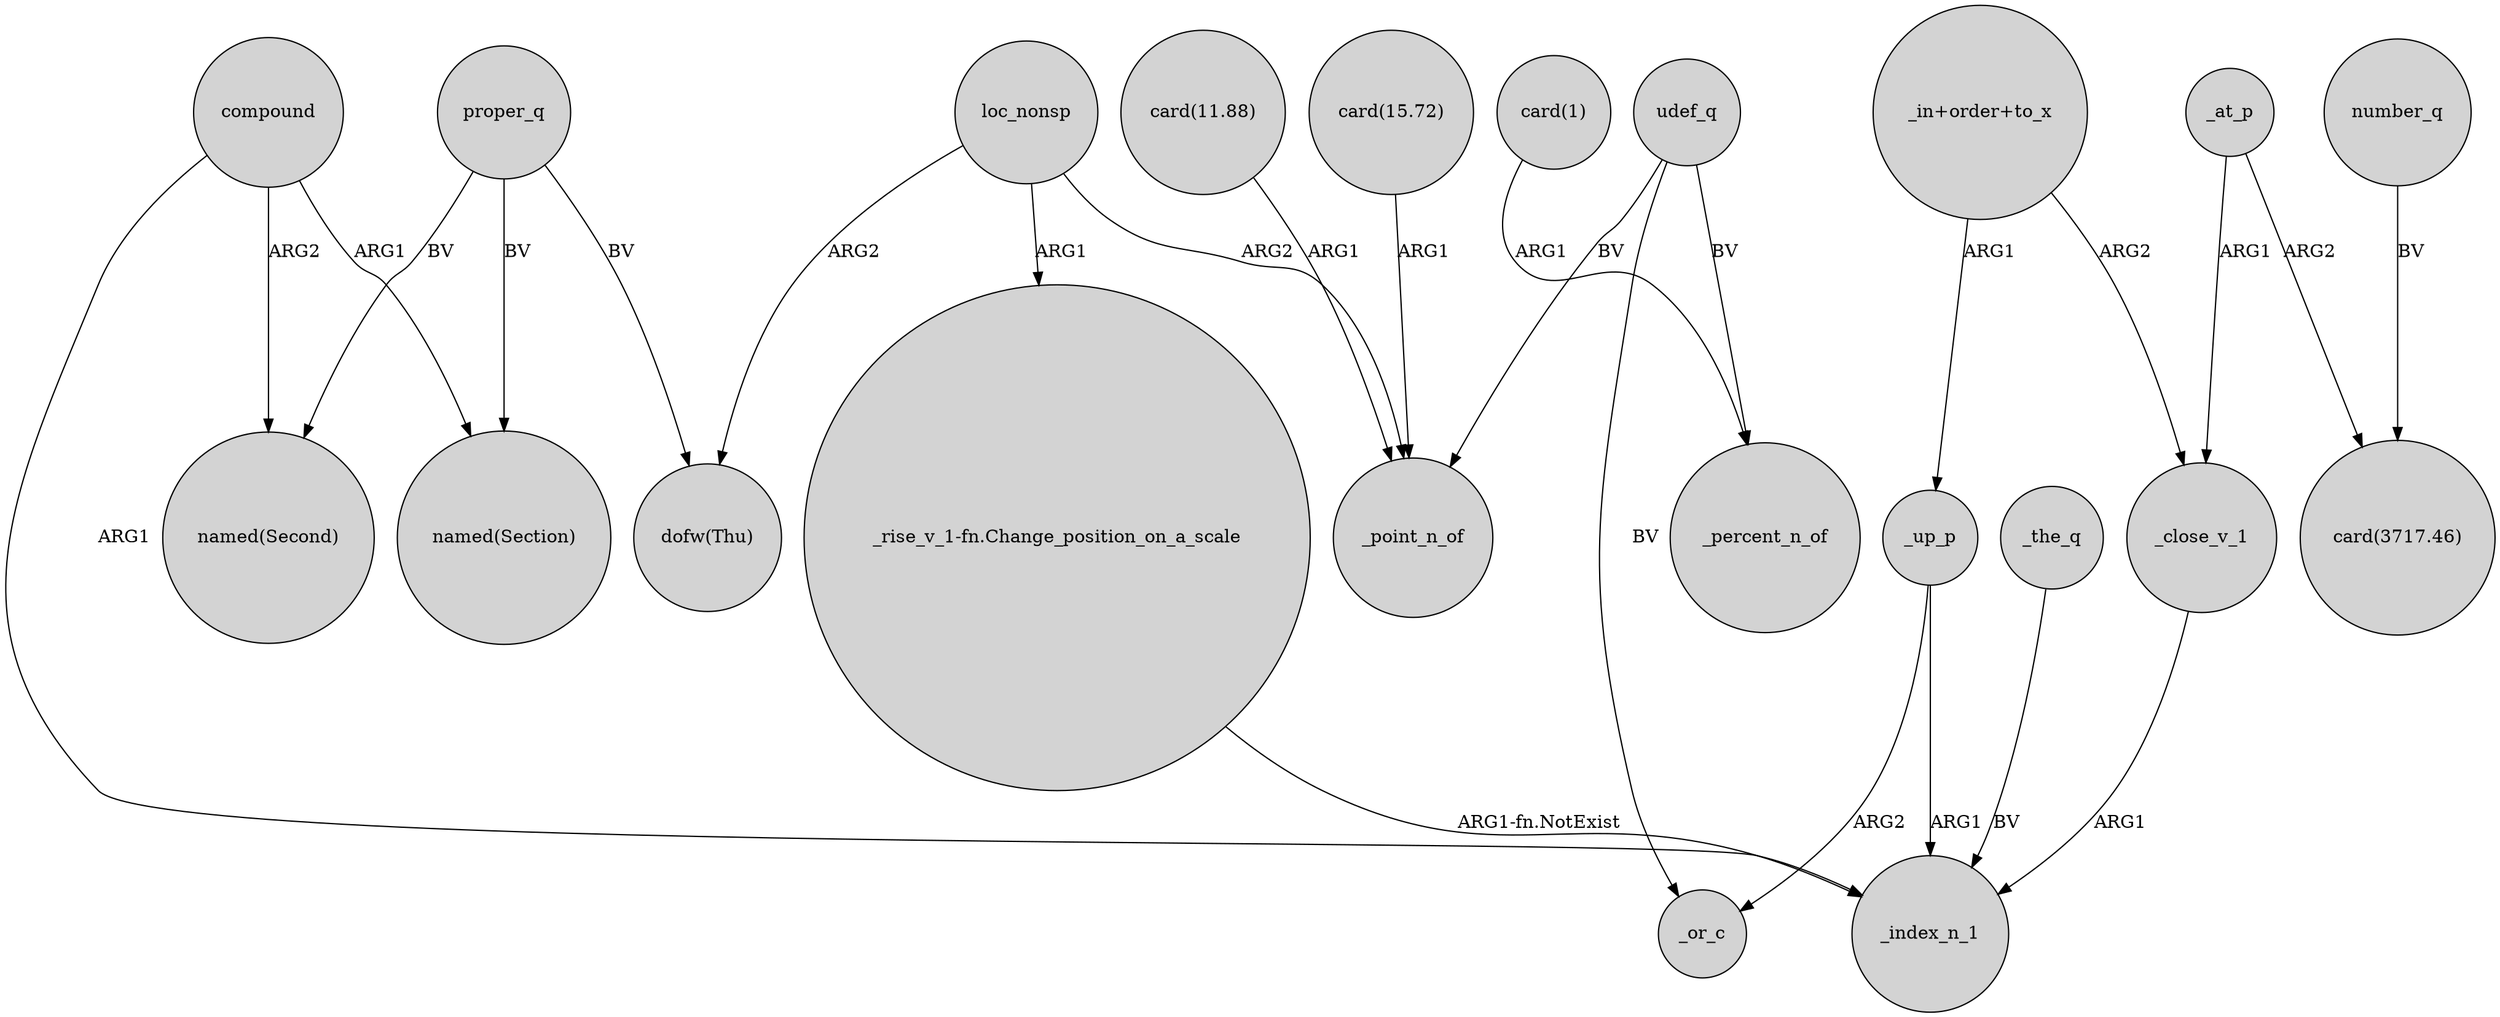 digraph {
	node [shape=circle style=filled]
	compound -> "named(Second)" [label=ARG2]
	"card(1)" -> _percent_n_of [label=ARG1]
	loc_nonsp -> _point_n_of [label=ARG2]
	_up_p -> _or_c [label=ARG2]
	_close_v_1 -> _index_n_1 [label=ARG1]
	_at_p -> _close_v_1 [label=ARG1]
	proper_q -> "named(Second)" [label=BV]
	udef_q -> _or_c [label=BV]
	"card(11.88)" -> _point_n_of [label=ARG1]
	_at_p -> "card(3717.46)" [label=ARG2]
	"_in+order+to_x" -> _up_p [label=ARG1]
	"_rise_v_1-fn.Change_position_on_a_scale" -> _index_n_1 [label="ARG1-fn.NotExist"]
	_up_p -> _index_n_1 [label=ARG1]
	loc_nonsp -> "_rise_v_1-fn.Change_position_on_a_scale" [label=ARG1]
	proper_q -> "dofw(Thu)" [label=BV]
	"card(15.72)" -> _point_n_of [label=ARG1]
	loc_nonsp -> "dofw(Thu)" [label=ARG2]
	_the_q -> _index_n_1 [label=BV]
	number_q -> "card(3717.46)" [label=BV]
	"_in+order+to_x" -> _close_v_1 [label=ARG2]
	udef_q -> _percent_n_of [label=BV]
	proper_q -> "named(Section)" [label=BV]
	compound -> "named(Section)" [label=ARG1]
	compound -> _index_n_1 [label=ARG1]
	udef_q -> _point_n_of [label=BV]
}
